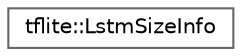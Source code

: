 digraph "Graphical Class Hierarchy"
{
 // LATEX_PDF_SIZE
  bgcolor="transparent";
  edge [fontname=Helvetica,fontsize=10,labelfontname=Helvetica,labelfontsize=10];
  node [fontname=Helvetica,fontsize=10,shape=box,height=0.2,width=0.4];
  rankdir="LR";
  Node0 [id="Node000000",label="tflite::LstmSizeInfo",height=0.2,width=0.4,color="grey40", fillcolor="white", style="filled",URL="$structtflite_1_1_lstm_size_info.html",tooltip=" "];
}

